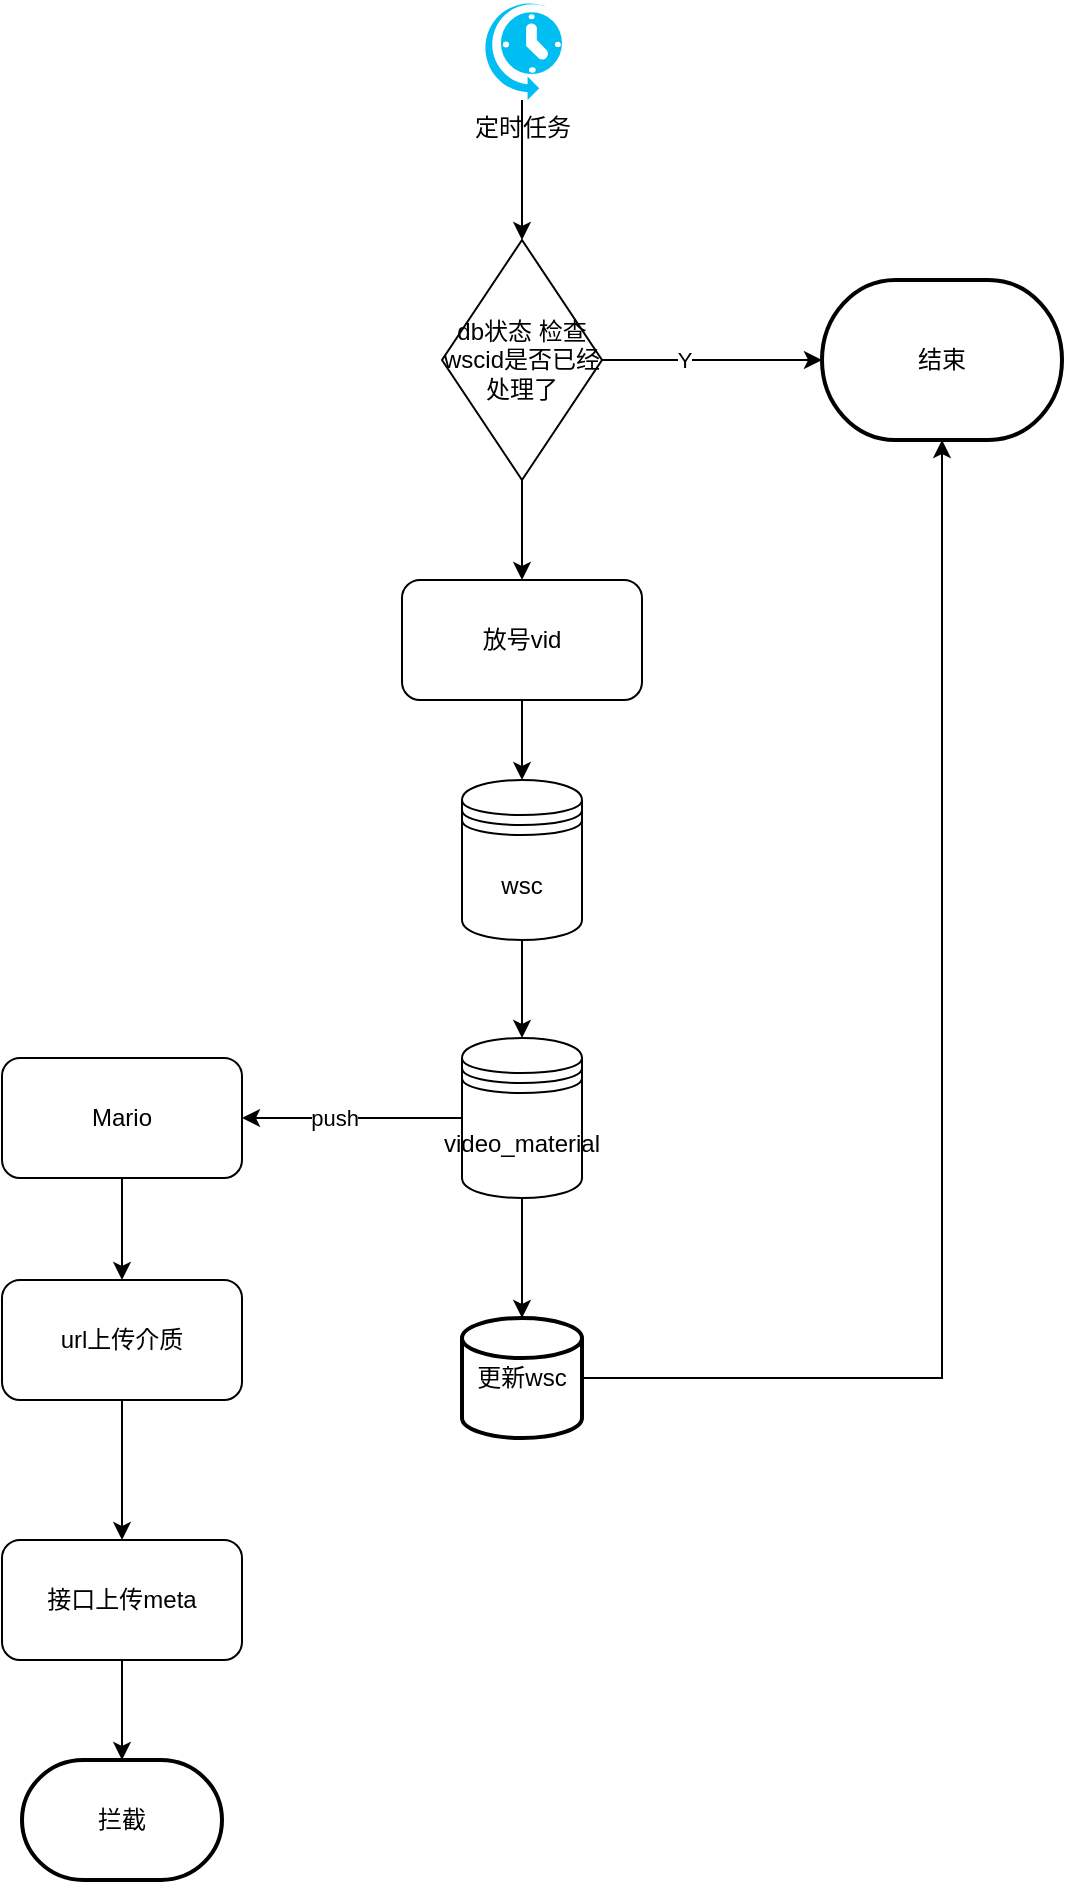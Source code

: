 <mxfile version="17.2.6" type="github">
  <diagram id="Lr0cav-XPf76D56cU3gr" name="Page-1">
    <mxGraphModel dx="1379" dy="809" grid="1" gridSize="10" guides="1" tooltips="1" connect="1" arrows="1" fold="1" page="1" pageScale="1" pageWidth="827" pageHeight="1169" math="0" shadow="0">
      <root>
        <mxCell id="0" />
        <mxCell id="1" parent="0" />
        <mxCell id="btpLiM1xGfyTe02xs8fI-7" style="edgeStyle=orthogonalEdgeStyle;rounded=0;orthogonalLoop=1;jettySize=auto;html=1;entryX=0.5;entryY=0;entryDx=0;entryDy=0;" edge="1" parent="1" source="btpLiM1xGfyTe02xs8fI-1" target="btpLiM1xGfyTe02xs8fI-2">
          <mxGeometry relative="1" as="geometry" />
        </mxCell>
        <mxCell id="btpLiM1xGfyTe02xs8fI-1" value="定时任务" style="verticalLabelPosition=bottom;html=1;verticalAlign=top;align=center;strokeColor=none;fillColor=#00BEF2;shape=mxgraph.azure.scheduler;pointerEvents=1;" vertex="1" parent="1">
          <mxGeometry x="300" y="70" width="40" height="50" as="geometry" />
        </mxCell>
        <mxCell id="btpLiM1xGfyTe02xs8fI-4" style="edgeStyle=orthogonalEdgeStyle;rounded=0;orthogonalLoop=1;jettySize=auto;html=1;exitX=1;exitY=0.5;exitDx=0;exitDy=0;entryX=0;entryY=0.5;entryDx=0;entryDy=0;" edge="1" parent="1" source="btpLiM1xGfyTe02xs8fI-2" target="btpLiM1xGfyTe02xs8fI-3">
          <mxGeometry relative="1" as="geometry" />
        </mxCell>
        <mxCell id="btpLiM1xGfyTe02xs8fI-5" value="Y" style="edgeLabel;html=1;align=center;verticalAlign=middle;resizable=0;points=[];" vertex="1" connectable="0" parent="btpLiM1xGfyTe02xs8fI-4">
          <mxGeometry x="-0.262" y="-1" relative="1" as="geometry">
            <mxPoint y="-1" as="offset" />
          </mxGeometry>
        </mxCell>
        <mxCell id="btpLiM1xGfyTe02xs8fI-36" style="edgeStyle=orthogonalEdgeStyle;rounded=0;orthogonalLoop=1;jettySize=auto;html=1;exitX=0.5;exitY=1;exitDx=0;exitDy=0;entryX=0.5;entryY=0;entryDx=0;entryDy=0;" edge="1" parent="1" source="btpLiM1xGfyTe02xs8fI-2" target="btpLiM1xGfyTe02xs8fI-8">
          <mxGeometry relative="1" as="geometry" />
        </mxCell>
        <mxCell id="btpLiM1xGfyTe02xs8fI-2" value="db状态 检查wscid是否已经处理了" style="rhombus;whiteSpace=wrap;html=1;" vertex="1" parent="1">
          <mxGeometry x="280" y="190" width="80" height="120" as="geometry" />
        </mxCell>
        <mxCell id="btpLiM1xGfyTe02xs8fI-3" value="结束" style="strokeWidth=2;html=1;shape=mxgraph.flowchart.terminator;whiteSpace=wrap;fontFamily=Helvetica;fontSize=12;fontColor=default;align=center;strokeColor=default;fillColor=default;" vertex="1" parent="1">
          <mxGeometry x="470" y="210" width="120" height="80" as="geometry" />
        </mxCell>
        <mxCell id="btpLiM1xGfyTe02xs8fI-37" style="edgeStyle=orthogonalEdgeStyle;rounded=0;orthogonalLoop=1;jettySize=auto;html=1;exitX=0.5;exitY=1;exitDx=0;exitDy=0;entryX=0.5;entryY=0;entryDx=0;entryDy=0;" edge="1" parent="1" source="btpLiM1xGfyTe02xs8fI-8" target="btpLiM1xGfyTe02xs8fI-18">
          <mxGeometry relative="1" as="geometry" />
        </mxCell>
        <mxCell id="btpLiM1xGfyTe02xs8fI-8" value="放号vid" style="rounded=1;whiteSpace=wrap;html=1;" vertex="1" parent="1">
          <mxGeometry x="260" y="360" width="120" height="60" as="geometry" />
        </mxCell>
        <mxCell id="btpLiM1xGfyTe02xs8fI-14" style="edgeStyle=orthogonalEdgeStyle;rounded=0;orthogonalLoop=1;jettySize=auto;html=1;exitX=0;exitY=0.5;exitDx=0;exitDy=0;entryX=1;entryY=0.5;entryDx=0;entryDy=0;" edge="1" parent="1" source="btpLiM1xGfyTe02xs8fI-10" target="btpLiM1xGfyTe02xs8fI-12">
          <mxGeometry relative="1" as="geometry" />
        </mxCell>
        <mxCell id="btpLiM1xGfyTe02xs8fI-15" value="push" style="edgeLabel;html=1;align=center;verticalAlign=middle;resizable=0;points=[];" vertex="1" connectable="0" parent="btpLiM1xGfyTe02xs8fI-14">
          <mxGeometry x="0.176" relative="1" as="geometry">
            <mxPoint as="offset" />
          </mxGeometry>
        </mxCell>
        <mxCell id="btpLiM1xGfyTe02xs8fI-17" style="edgeStyle=orthogonalEdgeStyle;rounded=0;orthogonalLoop=1;jettySize=auto;html=1;exitX=0.5;exitY=1;exitDx=0;exitDy=0;entryX=0.5;entryY=0;entryDx=0;entryDy=0;entryPerimeter=0;" edge="1" parent="1" source="btpLiM1xGfyTe02xs8fI-10" target="btpLiM1xGfyTe02xs8fI-16">
          <mxGeometry relative="1" as="geometry" />
        </mxCell>
        <mxCell id="btpLiM1xGfyTe02xs8fI-10" value="video_material" style="shape=datastore;whiteSpace=wrap;html=1;fontFamily=Helvetica;fontSize=12;fontColor=default;align=center;strokeColor=default;fillColor=default;" vertex="1" parent="1">
          <mxGeometry x="290" y="589" width="60" height="80" as="geometry" />
        </mxCell>
        <mxCell id="btpLiM1xGfyTe02xs8fI-24" style="edgeStyle=orthogonalEdgeStyle;rounded=0;orthogonalLoop=1;jettySize=auto;html=1;exitX=0.5;exitY=1;exitDx=0;exitDy=0;entryX=0.5;entryY=0;entryDx=0;entryDy=0;" edge="1" parent="1" source="btpLiM1xGfyTe02xs8fI-12" target="btpLiM1xGfyTe02xs8fI-22">
          <mxGeometry relative="1" as="geometry" />
        </mxCell>
        <mxCell id="btpLiM1xGfyTe02xs8fI-12" value="Mario" style="rounded=1;whiteSpace=wrap;html=1;" vertex="1" parent="1">
          <mxGeometry x="60" y="599" width="120" height="60" as="geometry" />
        </mxCell>
        <mxCell id="btpLiM1xGfyTe02xs8fI-21" style="edgeStyle=orthogonalEdgeStyle;rounded=0;orthogonalLoop=1;jettySize=auto;html=1;exitX=1;exitY=0.5;exitDx=0;exitDy=0;exitPerimeter=0;entryX=0.5;entryY=1;entryDx=0;entryDy=0;entryPerimeter=0;" edge="1" parent="1" source="btpLiM1xGfyTe02xs8fI-16" target="btpLiM1xGfyTe02xs8fI-3">
          <mxGeometry relative="1" as="geometry" />
        </mxCell>
        <mxCell id="btpLiM1xGfyTe02xs8fI-16" value="更新wsc" style="strokeWidth=2;html=1;shape=mxgraph.flowchart.database;whiteSpace=wrap;" vertex="1" parent="1">
          <mxGeometry x="290" y="729" width="60" height="60" as="geometry" />
        </mxCell>
        <mxCell id="btpLiM1xGfyTe02xs8fI-38" style="edgeStyle=orthogonalEdgeStyle;rounded=0;orthogonalLoop=1;jettySize=auto;html=1;exitX=0.5;exitY=1;exitDx=0;exitDy=0;entryX=0.5;entryY=0;entryDx=0;entryDy=0;" edge="1" parent="1" source="btpLiM1xGfyTe02xs8fI-18" target="btpLiM1xGfyTe02xs8fI-10">
          <mxGeometry relative="1" as="geometry" />
        </mxCell>
        <mxCell id="btpLiM1xGfyTe02xs8fI-18" value="wsc" style="shape=datastore;whiteSpace=wrap;html=1;fontFamily=Helvetica;fontSize=12;fontColor=default;align=center;strokeColor=default;fillColor=default;" vertex="1" parent="1">
          <mxGeometry x="290" y="460" width="60" height="80" as="geometry" />
        </mxCell>
        <mxCell id="btpLiM1xGfyTe02xs8fI-25" style="edgeStyle=orthogonalEdgeStyle;rounded=0;orthogonalLoop=1;jettySize=auto;html=1;exitX=0.5;exitY=1;exitDx=0;exitDy=0;entryX=0.5;entryY=0;entryDx=0;entryDy=0;" edge="1" parent="1" source="btpLiM1xGfyTe02xs8fI-22" target="btpLiM1xGfyTe02xs8fI-23">
          <mxGeometry relative="1" as="geometry" />
        </mxCell>
        <mxCell id="btpLiM1xGfyTe02xs8fI-22" value="url上传介质" style="rounded=1;whiteSpace=wrap;html=1;" vertex="1" parent="1">
          <mxGeometry x="60" y="710" width="120" height="60" as="geometry" />
        </mxCell>
        <mxCell id="btpLiM1xGfyTe02xs8fI-27" style="edgeStyle=orthogonalEdgeStyle;rounded=0;orthogonalLoop=1;jettySize=auto;html=1;exitX=0.5;exitY=1;exitDx=0;exitDy=0;entryX=0.5;entryY=0;entryDx=0;entryDy=0;entryPerimeter=0;" edge="1" parent="1" source="btpLiM1xGfyTe02xs8fI-23" target="btpLiM1xGfyTe02xs8fI-26">
          <mxGeometry relative="1" as="geometry" />
        </mxCell>
        <mxCell id="btpLiM1xGfyTe02xs8fI-23" value="接口上传meta" style="rounded=1;whiteSpace=wrap;html=1;" vertex="1" parent="1">
          <mxGeometry x="60" y="840" width="120" height="60" as="geometry" />
        </mxCell>
        <mxCell id="btpLiM1xGfyTe02xs8fI-26" value="拦截" style="strokeWidth=2;html=1;shape=mxgraph.flowchart.terminator;whiteSpace=wrap;" vertex="1" parent="1">
          <mxGeometry x="70" y="950" width="100" height="60" as="geometry" />
        </mxCell>
      </root>
    </mxGraphModel>
  </diagram>
</mxfile>
